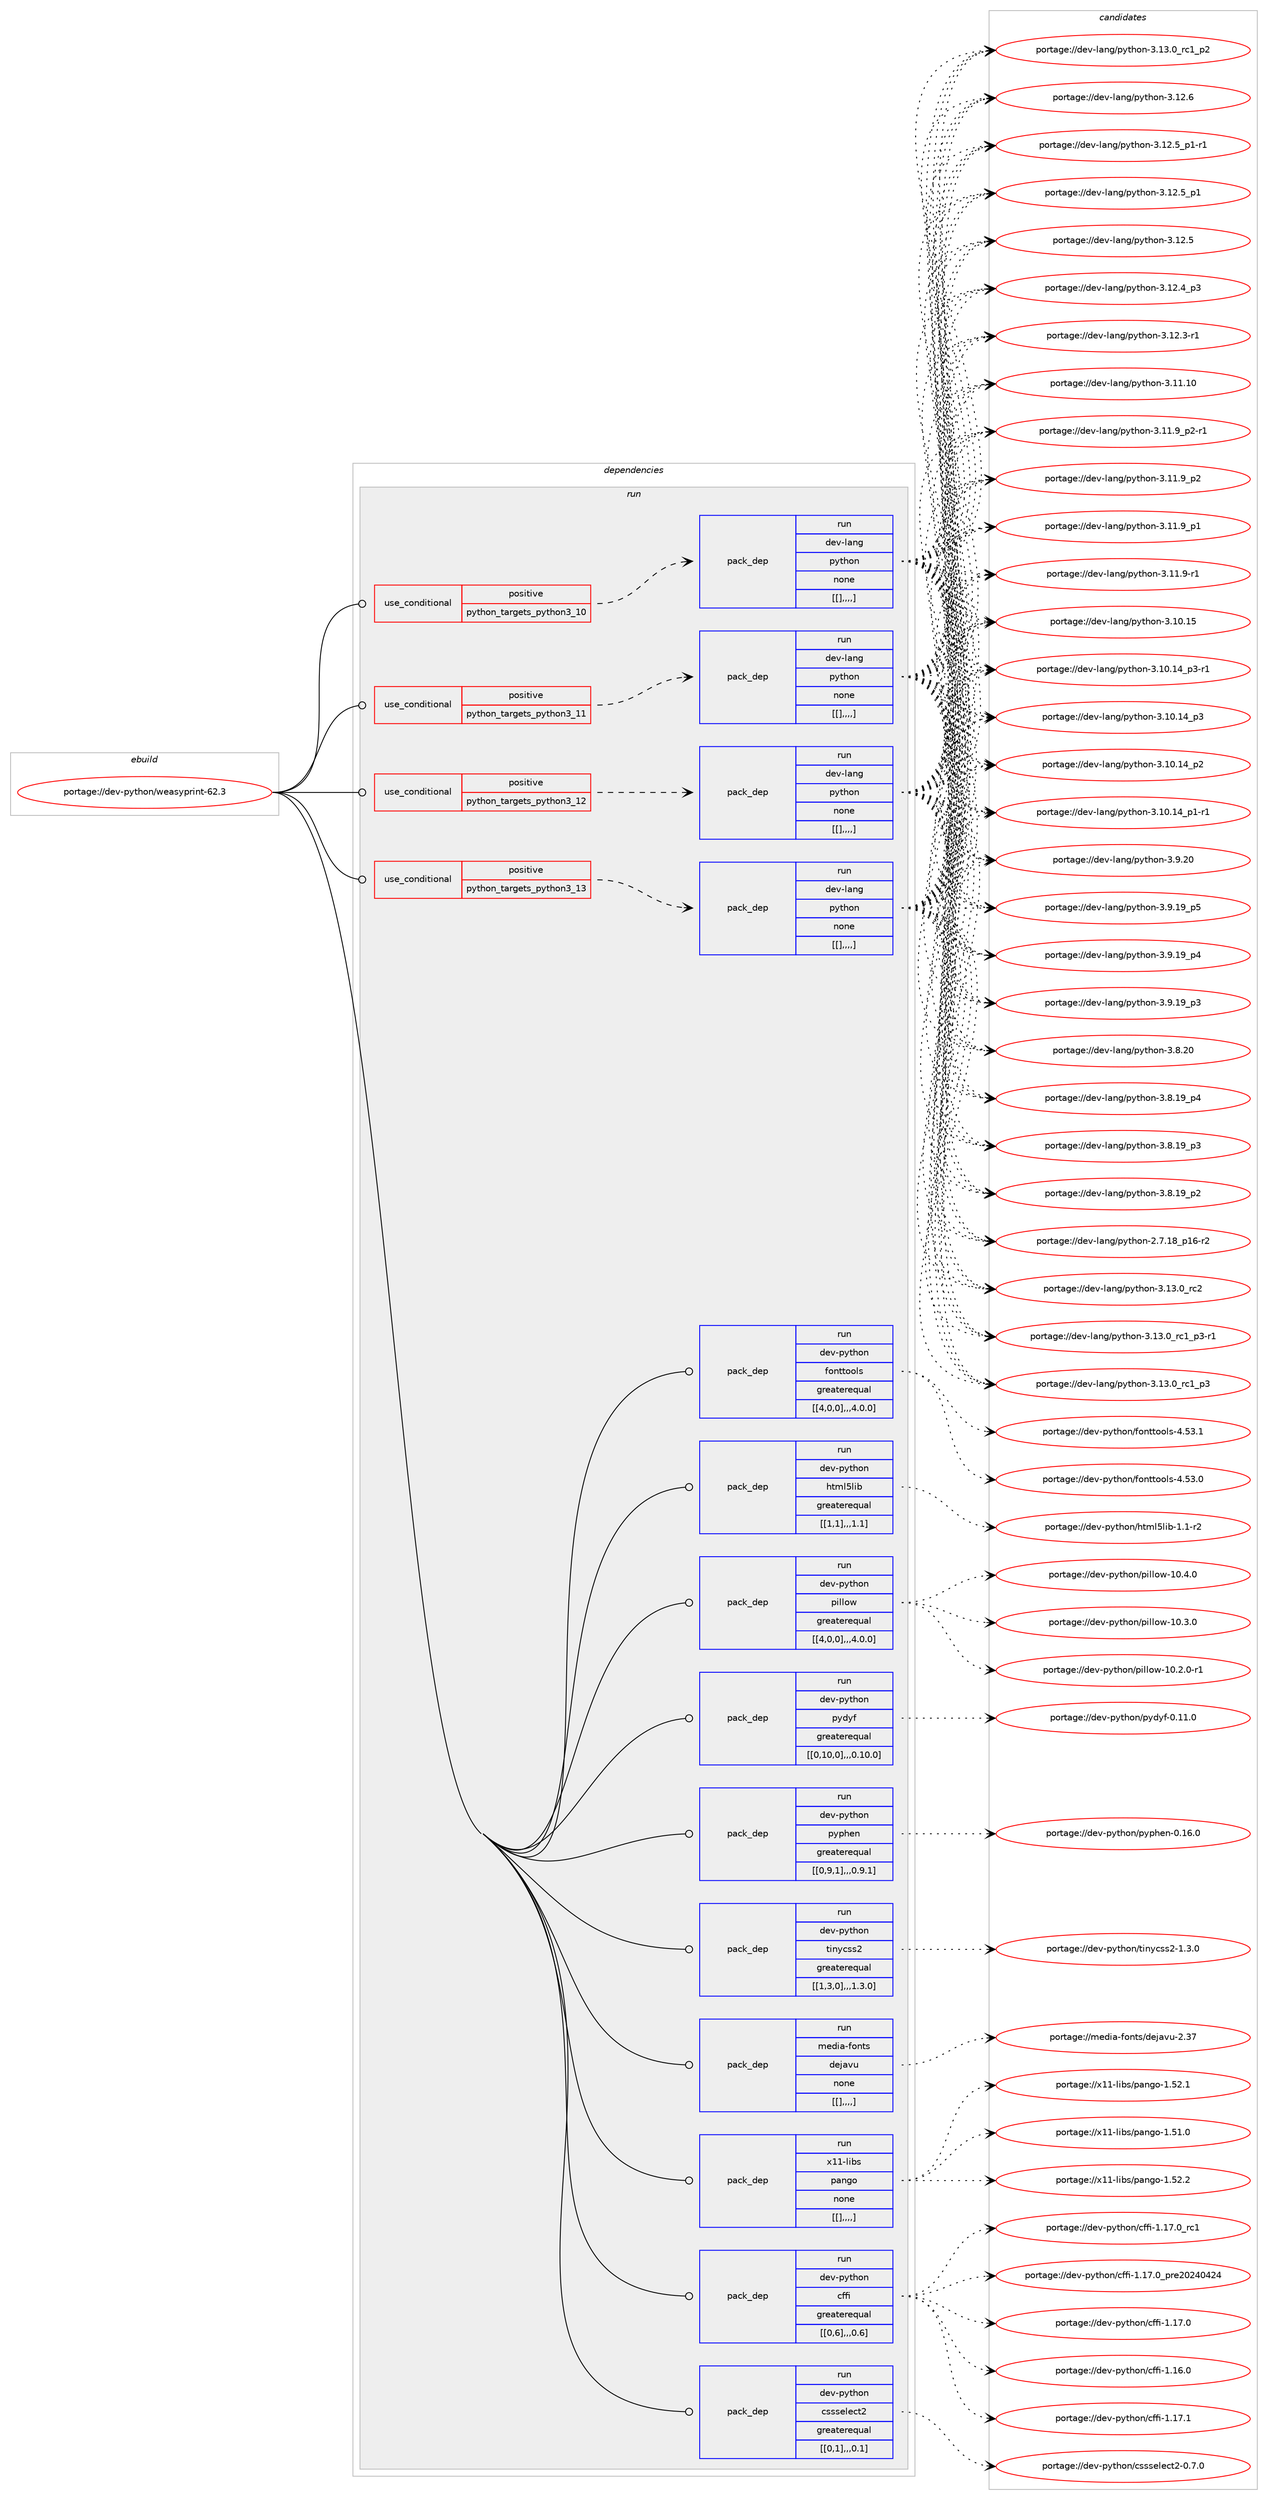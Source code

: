 digraph prolog {

# *************
# Graph options
# *************

newrank=true;
concentrate=true;
compound=true;
graph [rankdir=LR,fontname=Helvetica,fontsize=10,ranksep=1.5];#, ranksep=2.5, nodesep=0.2];
edge  [arrowhead=vee];
node  [fontname=Helvetica,fontsize=10];

# **********
# The ebuild
# **********

subgraph cluster_leftcol {
color=gray;
label=<<i>ebuild</i>>;
id [label="portage://dev-python/weasyprint-62.3", color=red, width=4, href="../dev-python/weasyprint-62.3.svg"];
}

# ****************
# The dependencies
# ****************

subgraph cluster_midcol {
color=gray;
label=<<i>dependencies</i>>;
subgraph cluster_compile {
fillcolor="#eeeeee";
style=filled;
label=<<i>compile</i>>;
}
subgraph cluster_compileandrun {
fillcolor="#eeeeee";
style=filled;
label=<<i>compile and run</i>>;
}
subgraph cluster_run {
fillcolor="#eeeeee";
style=filled;
label=<<i>run</i>>;
subgraph cond42210 {
dependency169587 [label=<<TABLE BORDER="0" CELLBORDER="1" CELLSPACING="0" CELLPADDING="4"><TR><TD ROWSPAN="3" CELLPADDING="10">use_conditional</TD></TR><TR><TD>positive</TD></TR><TR><TD>python_targets_python3_10</TD></TR></TABLE>>, shape=none, color=red];
subgraph pack126111 {
dependency169588 [label=<<TABLE BORDER="0" CELLBORDER="1" CELLSPACING="0" CELLPADDING="4" WIDTH="220"><TR><TD ROWSPAN="6" CELLPADDING="30">pack_dep</TD></TR><TR><TD WIDTH="110">run</TD></TR><TR><TD>dev-lang</TD></TR><TR><TD>python</TD></TR><TR><TD>none</TD></TR><TR><TD>[[],,,,]</TD></TR></TABLE>>, shape=none, color=blue];
}
dependency169587:e -> dependency169588:w [weight=20,style="dashed",arrowhead="vee"];
}
id:e -> dependency169587:w [weight=20,style="solid",arrowhead="odot"];
subgraph cond42211 {
dependency169589 [label=<<TABLE BORDER="0" CELLBORDER="1" CELLSPACING="0" CELLPADDING="4"><TR><TD ROWSPAN="3" CELLPADDING="10">use_conditional</TD></TR><TR><TD>positive</TD></TR><TR><TD>python_targets_python3_11</TD></TR></TABLE>>, shape=none, color=red];
subgraph pack126112 {
dependency169590 [label=<<TABLE BORDER="0" CELLBORDER="1" CELLSPACING="0" CELLPADDING="4" WIDTH="220"><TR><TD ROWSPAN="6" CELLPADDING="30">pack_dep</TD></TR><TR><TD WIDTH="110">run</TD></TR><TR><TD>dev-lang</TD></TR><TR><TD>python</TD></TR><TR><TD>none</TD></TR><TR><TD>[[],,,,]</TD></TR></TABLE>>, shape=none, color=blue];
}
dependency169589:e -> dependency169590:w [weight=20,style="dashed",arrowhead="vee"];
}
id:e -> dependency169589:w [weight=20,style="solid",arrowhead="odot"];
subgraph cond42212 {
dependency169591 [label=<<TABLE BORDER="0" CELLBORDER="1" CELLSPACING="0" CELLPADDING="4"><TR><TD ROWSPAN="3" CELLPADDING="10">use_conditional</TD></TR><TR><TD>positive</TD></TR><TR><TD>python_targets_python3_12</TD></TR></TABLE>>, shape=none, color=red];
subgraph pack126113 {
dependency169592 [label=<<TABLE BORDER="0" CELLBORDER="1" CELLSPACING="0" CELLPADDING="4" WIDTH="220"><TR><TD ROWSPAN="6" CELLPADDING="30">pack_dep</TD></TR><TR><TD WIDTH="110">run</TD></TR><TR><TD>dev-lang</TD></TR><TR><TD>python</TD></TR><TR><TD>none</TD></TR><TR><TD>[[],,,,]</TD></TR></TABLE>>, shape=none, color=blue];
}
dependency169591:e -> dependency169592:w [weight=20,style="dashed",arrowhead="vee"];
}
id:e -> dependency169591:w [weight=20,style="solid",arrowhead="odot"];
subgraph cond42213 {
dependency169593 [label=<<TABLE BORDER="0" CELLBORDER="1" CELLSPACING="0" CELLPADDING="4"><TR><TD ROWSPAN="3" CELLPADDING="10">use_conditional</TD></TR><TR><TD>positive</TD></TR><TR><TD>python_targets_python3_13</TD></TR></TABLE>>, shape=none, color=red];
subgraph pack126114 {
dependency169594 [label=<<TABLE BORDER="0" CELLBORDER="1" CELLSPACING="0" CELLPADDING="4" WIDTH="220"><TR><TD ROWSPAN="6" CELLPADDING="30">pack_dep</TD></TR><TR><TD WIDTH="110">run</TD></TR><TR><TD>dev-lang</TD></TR><TR><TD>python</TD></TR><TR><TD>none</TD></TR><TR><TD>[[],,,,]</TD></TR></TABLE>>, shape=none, color=blue];
}
dependency169593:e -> dependency169594:w [weight=20,style="dashed",arrowhead="vee"];
}
id:e -> dependency169593:w [weight=20,style="solid",arrowhead="odot"];
subgraph pack126115 {
dependency169595 [label=<<TABLE BORDER="0" CELLBORDER="1" CELLSPACING="0" CELLPADDING="4" WIDTH="220"><TR><TD ROWSPAN="6" CELLPADDING="30">pack_dep</TD></TR><TR><TD WIDTH="110">run</TD></TR><TR><TD>dev-python</TD></TR><TR><TD>cffi</TD></TR><TR><TD>greaterequal</TD></TR><TR><TD>[[0,6],,,0.6]</TD></TR></TABLE>>, shape=none, color=blue];
}
id:e -> dependency169595:w [weight=20,style="solid",arrowhead="odot"];
subgraph pack126116 {
dependency169596 [label=<<TABLE BORDER="0" CELLBORDER="1" CELLSPACING="0" CELLPADDING="4" WIDTH="220"><TR><TD ROWSPAN="6" CELLPADDING="30">pack_dep</TD></TR><TR><TD WIDTH="110">run</TD></TR><TR><TD>dev-python</TD></TR><TR><TD>cssselect2</TD></TR><TR><TD>greaterequal</TD></TR><TR><TD>[[0,1],,,0.1]</TD></TR></TABLE>>, shape=none, color=blue];
}
id:e -> dependency169596:w [weight=20,style="solid",arrowhead="odot"];
subgraph pack126117 {
dependency169597 [label=<<TABLE BORDER="0" CELLBORDER="1" CELLSPACING="0" CELLPADDING="4" WIDTH="220"><TR><TD ROWSPAN="6" CELLPADDING="30">pack_dep</TD></TR><TR><TD WIDTH="110">run</TD></TR><TR><TD>dev-python</TD></TR><TR><TD>fonttools</TD></TR><TR><TD>greaterequal</TD></TR><TR><TD>[[4,0,0],,,4.0.0]</TD></TR></TABLE>>, shape=none, color=blue];
}
id:e -> dependency169597:w [weight=20,style="solid",arrowhead="odot"];
subgraph pack126118 {
dependency169598 [label=<<TABLE BORDER="0" CELLBORDER="1" CELLSPACING="0" CELLPADDING="4" WIDTH="220"><TR><TD ROWSPAN="6" CELLPADDING="30">pack_dep</TD></TR><TR><TD WIDTH="110">run</TD></TR><TR><TD>dev-python</TD></TR><TR><TD>html5lib</TD></TR><TR><TD>greaterequal</TD></TR><TR><TD>[[1,1],,,1.1]</TD></TR></TABLE>>, shape=none, color=blue];
}
id:e -> dependency169598:w [weight=20,style="solid",arrowhead="odot"];
subgraph pack126119 {
dependency169599 [label=<<TABLE BORDER="0" CELLBORDER="1" CELLSPACING="0" CELLPADDING="4" WIDTH="220"><TR><TD ROWSPAN="6" CELLPADDING="30">pack_dep</TD></TR><TR><TD WIDTH="110">run</TD></TR><TR><TD>dev-python</TD></TR><TR><TD>pillow</TD></TR><TR><TD>greaterequal</TD></TR><TR><TD>[[4,0,0],,,4.0.0]</TD></TR></TABLE>>, shape=none, color=blue];
}
id:e -> dependency169599:w [weight=20,style="solid",arrowhead="odot"];
subgraph pack126120 {
dependency169600 [label=<<TABLE BORDER="0" CELLBORDER="1" CELLSPACING="0" CELLPADDING="4" WIDTH="220"><TR><TD ROWSPAN="6" CELLPADDING="30">pack_dep</TD></TR><TR><TD WIDTH="110">run</TD></TR><TR><TD>dev-python</TD></TR><TR><TD>pydyf</TD></TR><TR><TD>greaterequal</TD></TR><TR><TD>[[0,10,0],,,0.10.0]</TD></TR></TABLE>>, shape=none, color=blue];
}
id:e -> dependency169600:w [weight=20,style="solid",arrowhead="odot"];
subgraph pack126121 {
dependency169601 [label=<<TABLE BORDER="0" CELLBORDER="1" CELLSPACING="0" CELLPADDING="4" WIDTH="220"><TR><TD ROWSPAN="6" CELLPADDING="30">pack_dep</TD></TR><TR><TD WIDTH="110">run</TD></TR><TR><TD>dev-python</TD></TR><TR><TD>pyphen</TD></TR><TR><TD>greaterequal</TD></TR><TR><TD>[[0,9,1],,,0.9.1]</TD></TR></TABLE>>, shape=none, color=blue];
}
id:e -> dependency169601:w [weight=20,style="solid",arrowhead="odot"];
subgraph pack126122 {
dependency169602 [label=<<TABLE BORDER="0" CELLBORDER="1" CELLSPACING="0" CELLPADDING="4" WIDTH="220"><TR><TD ROWSPAN="6" CELLPADDING="30">pack_dep</TD></TR><TR><TD WIDTH="110">run</TD></TR><TR><TD>dev-python</TD></TR><TR><TD>tinycss2</TD></TR><TR><TD>greaterequal</TD></TR><TR><TD>[[1,3,0],,,1.3.0]</TD></TR></TABLE>>, shape=none, color=blue];
}
id:e -> dependency169602:w [weight=20,style="solid",arrowhead="odot"];
subgraph pack126123 {
dependency169603 [label=<<TABLE BORDER="0" CELLBORDER="1" CELLSPACING="0" CELLPADDING="4" WIDTH="220"><TR><TD ROWSPAN="6" CELLPADDING="30">pack_dep</TD></TR><TR><TD WIDTH="110">run</TD></TR><TR><TD>media-fonts</TD></TR><TR><TD>dejavu</TD></TR><TR><TD>none</TD></TR><TR><TD>[[],,,,]</TD></TR></TABLE>>, shape=none, color=blue];
}
id:e -> dependency169603:w [weight=20,style="solid",arrowhead="odot"];
subgraph pack126124 {
dependency169604 [label=<<TABLE BORDER="0" CELLBORDER="1" CELLSPACING="0" CELLPADDING="4" WIDTH="220"><TR><TD ROWSPAN="6" CELLPADDING="30">pack_dep</TD></TR><TR><TD WIDTH="110">run</TD></TR><TR><TD>x11-libs</TD></TR><TR><TD>pango</TD></TR><TR><TD>none</TD></TR><TR><TD>[[],,,,]</TD></TR></TABLE>>, shape=none, color=blue];
}
id:e -> dependency169604:w [weight=20,style="solid",arrowhead="odot"];
}
}

# **************
# The candidates
# **************

subgraph cluster_choices {
rank=same;
color=gray;
label=<<i>candidates</i>>;

subgraph choice126111 {
color=black;
nodesep=1;
choice10010111845108971101034711212111610411111045514649514648951149950 [label="portage://dev-lang/python-3.13.0_rc2", color=red, width=4,href="../dev-lang/python-3.13.0_rc2.svg"];
choice1001011184510897110103471121211161041111104551464951464895114994995112514511449 [label="portage://dev-lang/python-3.13.0_rc1_p3-r1", color=red, width=4,href="../dev-lang/python-3.13.0_rc1_p3-r1.svg"];
choice100101118451089711010347112121116104111110455146495146489511499499511251 [label="portage://dev-lang/python-3.13.0_rc1_p3", color=red, width=4,href="../dev-lang/python-3.13.0_rc1_p3.svg"];
choice100101118451089711010347112121116104111110455146495146489511499499511250 [label="portage://dev-lang/python-3.13.0_rc1_p2", color=red, width=4,href="../dev-lang/python-3.13.0_rc1_p2.svg"];
choice10010111845108971101034711212111610411111045514649504654 [label="portage://dev-lang/python-3.12.6", color=red, width=4,href="../dev-lang/python-3.12.6.svg"];
choice1001011184510897110103471121211161041111104551464950465395112494511449 [label="portage://dev-lang/python-3.12.5_p1-r1", color=red, width=4,href="../dev-lang/python-3.12.5_p1-r1.svg"];
choice100101118451089711010347112121116104111110455146495046539511249 [label="portage://dev-lang/python-3.12.5_p1", color=red, width=4,href="../dev-lang/python-3.12.5_p1.svg"];
choice10010111845108971101034711212111610411111045514649504653 [label="portage://dev-lang/python-3.12.5", color=red, width=4,href="../dev-lang/python-3.12.5.svg"];
choice100101118451089711010347112121116104111110455146495046529511251 [label="portage://dev-lang/python-3.12.4_p3", color=red, width=4,href="../dev-lang/python-3.12.4_p3.svg"];
choice100101118451089711010347112121116104111110455146495046514511449 [label="portage://dev-lang/python-3.12.3-r1", color=red, width=4,href="../dev-lang/python-3.12.3-r1.svg"];
choice1001011184510897110103471121211161041111104551464949464948 [label="portage://dev-lang/python-3.11.10", color=red, width=4,href="../dev-lang/python-3.11.10.svg"];
choice1001011184510897110103471121211161041111104551464949465795112504511449 [label="portage://dev-lang/python-3.11.9_p2-r1", color=red, width=4,href="../dev-lang/python-3.11.9_p2-r1.svg"];
choice100101118451089711010347112121116104111110455146494946579511250 [label="portage://dev-lang/python-3.11.9_p2", color=red, width=4,href="../dev-lang/python-3.11.9_p2.svg"];
choice100101118451089711010347112121116104111110455146494946579511249 [label="portage://dev-lang/python-3.11.9_p1", color=red, width=4,href="../dev-lang/python-3.11.9_p1.svg"];
choice100101118451089711010347112121116104111110455146494946574511449 [label="portage://dev-lang/python-3.11.9-r1", color=red, width=4,href="../dev-lang/python-3.11.9-r1.svg"];
choice1001011184510897110103471121211161041111104551464948464953 [label="portage://dev-lang/python-3.10.15", color=red, width=4,href="../dev-lang/python-3.10.15.svg"];
choice100101118451089711010347112121116104111110455146494846495295112514511449 [label="portage://dev-lang/python-3.10.14_p3-r1", color=red, width=4,href="../dev-lang/python-3.10.14_p3-r1.svg"];
choice10010111845108971101034711212111610411111045514649484649529511251 [label="portage://dev-lang/python-3.10.14_p3", color=red, width=4,href="../dev-lang/python-3.10.14_p3.svg"];
choice10010111845108971101034711212111610411111045514649484649529511250 [label="portage://dev-lang/python-3.10.14_p2", color=red, width=4,href="../dev-lang/python-3.10.14_p2.svg"];
choice100101118451089711010347112121116104111110455146494846495295112494511449 [label="portage://dev-lang/python-3.10.14_p1-r1", color=red, width=4,href="../dev-lang/python-3.10.14_p1-r1.svg"];
choice10010111845108971101034711212111610411111045514657465048 [label="portage://dev-lang/python-3.9.20", color=red, width=4,href="../dev-lang/python-3.9.20.svg"];
choice100101118451089711010347112121116104111110455146574649579511253 [label="portage://dev-lang/python-3.9.19_p5", color=red, width=4,href="../dev-lang/python-3.9.19_p5.svg"];
choice100101118451089711010347112121116104111110455146574649579511252 [label="portage://dev-lang/python-3.9.19_p4", color=red, width=4,href="../dev-lang/python-3.9.19_p4.svg"];
choice100101118451089711010347112121116104111110455146574649579511251 [label="portage://dev-lang/python-3.9.19_p3", color=red, width=4,href="../dev-lang/python-3.9.19_p3.svg"];
choice10010111845108971101034711212111610411111045514656465048 [label="portage://dev-lang/python-3.8.20", color=red, width=4,href="../dev-lang/python-3.8.20.svg"];
choice100101118451089711010347112121116104111110455146564649579511252 [label="portage://dev-lang/python-3.8.19_p4", color=red, width=4,href="../dev-lang/python-3.8.19_p4.svg"];
choice100101118451089711010347112121116104111110455146564649579511251 [label="portage://dev-lang/python-3.8.19_p3", color=red, width=4,href="../dev-lang/python-3.8.19_p3.svg"];
choice100101118451089711010347112121116104111110455146564649579511250 [label="portage://dev-lang/python-3.8.19_p2", color=red, width=4,href="../dev-lang/python-3.8.19_p2.svg"];
choice100101118451089711010347112121116104111110455046554649569511249544511450 [label="portage://dev-lang/python-2.7.18_p16-r2", color=red, width=4,href="../dev-lang/python-2.7.18_p16-r2.svg"];
dependency169588:e -> choice10010111845108971101034711212111610411111045514649514648951149950:w [style=dotted,weight="100"];
dependency169588:e -> choice1001011184510897110103471121211161041111104551464951464895114994995112514511449:w [style=dotted,weight="100"];
dependency169588:e -> choice100101118451089711010347112121116104111110455146495146489511499499511251:w [style=dotted,weight="100"];
dependency169588:e -> choice100101118451089711010347112121116104111110455146495146489511499499511250:w [style=dotted,weight="100"];
dependency169588:e -> choice10010111845108971101034711212111610411111045514649504654:w [style=dotted,weight="100"];
dependency169588:e -> choice1001011184510897110103471121211161041111104551464950465395112494511449:w [style=dotted,weight="100"];
dependency169588:e -> choice100101118451089711010347112121116104111110455146495046539511249:w [style=dotted,weight="100"];
dependency169588:e -> choice10010111845108971101034711212111610411111045514649504653:w [style=dotted,weight="100"];
dependency169588:e -> choice100101118451089711010347112121116104111110455146495046529511251:w [style=dotted,weight="100"];
dependency169588:e -> choice100101118451089711010347112121116104111110455146495046514511449:w [style=dotted,weight="100"];
dependency169588:e -> choice1001011184510897110103471121211161041111104551464949464948:w [style=dotted,weight="100"];
dependency169588:e -> choice1001011184510897110103471121211161041111104551464949465795112504511449:w [style=dotted,weight="100"];
dependency169588:e -> choice100101118451089711010347112121116104111110455146494946579511250:w [style=dotted,weight="100"];
dependency169588:e -> choice100101118451089711010347112121116104111110455146494946579511249:w [style=dotted,weight="100"];
dependency169588:e -> choice100101118451089711010347112121116104111110455146494946574511449:w [style=dotted,weight="100"];
dependency169588:e -> choice1001011184510897110103471121211161041111104551464948464953:w [style=dotted,weight="100"];
dependency169588:e -> choice100101118451089711010347112121116104111110455146494846495295112514511449:w [style=dotted,weight="100"];
dependency169588:e -> choice10010111845108971101034711212111610411111045514649484649529511251:w [style=dotted,weight="100"];
dependency169588:e -> choice10010111845108971101034711212111610411111045514649484649529511250:w [style=dotted,weight="100"];
dependency169588:e -> choice100101118451089711010347112121116104111110455146494846495295112494511449:w [style=dotted,weight="100"];
dependency169588:e -> choice10010111845108971101034711212111610411111045514657465048:w [style=dotted,weight="100"];
dependency169588:e -> choice100101118451089711010347112121116104111110455146574649579511253:w [style=dotted,weight="100"];
dependency169588:e -> choice100101118451089711010347112121116104111110455146574649579511252:w [style=dotted,weight="100"];
dependency169588:e -> choice100101118451089711010347112121116104111110455146574649579511251:w [style=dotted,weight="100"];
dependency169588:e -> choice10010111845108971101034711212111610411111045514656465048:w [style=dotted,weight="100"];
dependency169588:e -> choice100101118451089711010347112121116104111110455146564649579511252:w [style=dotted,weight="100"];
dependency169588:e -> choice100101118451089711010347112121116104111110455146564649579511251:w [style=dotted,weight="100"];
dependency169588:e -> choice100101118451089711010347112121116104111110455146564649579511250:w [style=dotted,weight="100"];
dependency169588:e -> choice100101118451089711010347112121116104111110455046554649569511249544511450:w [style=dotted,weight="100"];
}
subgraph choice126112 {
color=black;
nodesep=1;
choice10010111845108971101034711212111610411111045514649514648951149950 [label="portage://dev-lang/python-3.13.0_rc2", color=red, width=4,href="../dev-lang/python-3.13.0_rc2.svg"];
choice1001011184510897110103471121211161041111104551464951464895114994995112514511449 [label="portage://dev-lang/python-3.13.0_rc1_p3-r1", color=red, width=4,href="../dev-lang/python-3.13.0_rc1_p3-r1.svg"];
choice100101118451089711010347112121116104111110455146495146489511499499511251 [label="portage://dev-lang/python-3.13.0_rc1_p3", color=red, width=4,href="../dev-lang/python-3.13.0_rc1_p3.svg"];
choice100101118451089711010347112121116104111110455146495146489511499499511250 [label="portage://dev-lang/python-3.13.0_rc1_p2", color=red, width=4,href="../dev-lang/python-3.13.0_rc1_p2.svg"];
choice10010111845108971101034711212111610411111045514649504654 [label="portage://dev-lang/python-3.12.6", color=red, width=4,href="../dev-lang/python-3.12.6.svg"];
choice1001011184510897110103471121211161041111104551464950465395112494511449 [label="portage://dev-lang/python-3.12.5_p1-r1", color=red, width=4,href="../dev-lang/python-3.12.5_p1-r1.svg"];
choice100101118451089711010347112121116104111110455146495046539511249 [label="portage://dev-lang/python-3.12.5_p1", color=red, width=4,href="../dev-lang/python-3.12.5_p1.svg"];
choice10010111845108971101034711212111610411111045514649504653 [label="portage://dev-lang/python-3.12.5", color=red, width=4,href="../dev-lang/python-3.12.5.svg"];
choice100101118451089711010347112121116104111110455146495046529511251 [label="portage://dev-lang/python-3.12.4_p3", color=red, width=4,href="../dev-lang/python-3.12.4_p3.svg"];
choice100101118451089711010347112121116104111110455146495046514511449 [label="portage://dev-lang/python-3.12.3-r1", color=red, width=4,href="../dev-lang/python-3.12.3-r1.svg"];
choice1001011184510897110103471121211161041111104551464949464948 [label="portage://dev-lang/python-3.11.10", color=red, width=4,href="../dev-lang/python-3.11.10.svg"];
choice1001011184510897110103471121211161041111104551464949465795112504511449 [label="portage://dev-lang/python-3.11.9_p2-r1", color=red, width=4,href="../dev-lang/python-3.11.9_p2-r1.svg"];
choice100101118451089711010347112121116104111110455146494946579511250 [label="portage://dev-lang/python-3.11.9_p2", color=red, width=4,href="../dev-lang/python-3.11.9_p2.svg"];
choice100101118451089711010347112121116104111110455146494946579511249 [label="portage://dev-lang/python-3.11.9_p1", color=red, width=4,href="../dev-lang/python-3.11.9_p1.svg"];
choice100101118451089711010347112121116104111110455146494946574511449 [label="portage://dev-lang/python-3.11.9-r1", color=red, width=4,href="../dev-lang/python-3.11.9-r1.svg"];
choice1001011184510897110103471121211161041111104551464948464953 [label="portage://dev-lang/python-3.10.15", color=red, width=4,href="../dev-lang/python-3.10.15.svg"];
choice100101118451089711010347112121116104111110455146494846495295112514511449 [label="portage://dev-lang/python-3.10.14_p3-r1", color=red, width=4,href="../dev-lang/python-3.10.14_p3-r1.svg"];
choice10010111845108971101034711212111610411111045514649484649529511251 [label="portage://dev-lang/python-3.10.14_p3", color=red, width=4,href="../dev-lang/python-3.10.14_p3.svg"];
choice10010111845108971101034711212111610411111045514649484649529511250 [label="portage://dev-lang/python-3.10.14_p2", color=red, width=4,href="../dev-lang/python-3.10.14_p2.svg"];
choice100101118451089711010347112121116104111110455146494846495295112494511449 [label="portage://dev-lang/python-3.10.14_p1-r1", color=red, width=4,href="../dev-lang/python-3.10.14_p1-r1.svg"];
choice10010111845108971101034711212111610411111045514657465048 [label="portage://dev-lang/python-3.9.20", color=red, width=4,href="../dev-lang/python-3.9.20.svg"];
choice100101118451089711010347112121116104111110455146574649579511253 [label="portage://dev-lang/python-3.9.19_p5", color=red, width=4,href="../dev-lang/python-3.9.19_p5.svg"];
choice100101118451089711010347112121116104111110455146574649579511252 [label="portage://dev-lang/python-3.9.19_p4", color=red, width=4,href="../dev-lang/python-3.9.19_p4.svg"];
choice100101118451089711010347112121116104111110455146574649579511251 [label="portage://dev-lang/python-3.9.19_p3", color=red, width=4,href="../dev-lang/python-3.9.19_p3.svg"];
choice10010111845108971101034711212111610411111045514656465048 [label="portage://dev-lang/python-3.8.20", color=red, width=4,href="../dev-lang/python-3.8.20.svg"];
choice100101118451089711010347112121116104111110455146564649579511252 [label="portage://dev-lang/python-3.8.19_p4", color=red, width=4,href="../dev-lang/python-3.8.19_p4.svg"];
choice100101118451089711010347112121116104111110455146564649579511251 [label="portage://dev-lang/python-3.8.19_p3", color=red, width=4,href="../dev-lang/python-3.8.19_p3.svg"];
choice100101118451089711010347112121116104111110455146564649579511250 [label="portage://dev-lang/python-3.8.19_p2", color=red, width=4,href="../dev-lang/python-3.8.19_p2.svg"];
choice100101118451089711010347112121116104111110455046554649569511249544511450 [label="portage://dev-lang/python-2.7.18_p16-r2", color=red, width=4,href="../dev-lang/python-2.7.18_p16-r2.svg"];
dependency169590:e -> choice10010111845108971101034711212111610411111045514649514648951149950:w [style=dotted,weight="100"];
dependency169590:e -> choice1001011184510897110103471121211161041111104551464951464895114994995112514511449:w [style=dotted,weight="100"];
dependency169590:e -> choice100101118451089711010347112121116104111110455146495146489511499499511251:w [style=dotted,weight="100"];
dependency169590:e -> choice100101118451089711010347112121116104111110455146495146489511499499511250:w [style=dotted,weight="100"];
dependency169590:e -> choice10010111845108971101034711212111610411111045514649504654:w [style=dotted,weight="100"];
dependency169590:e -> choice1001011184510897110103471121211161041111104551464950465395112494511449:w [style=dotted,weight="100"];
dependency169590:e -> choice100101118451089711010347112121116104111110455146495046539511249:w [style=dotted,weight="100"];
dependency169590:e -> choice10010111845108971101034711212111610411111045514649504653:w [style=dotted,weight="100"];
dependency169590:e -> choice100101118451089711010347112121116104111110455146495046529511251:w [style=dotted,weight="100"];
dependency169590:e -> choice100101118451089711010347112121116104111110455146495046514511449:w [style=dotted,weight="100"];
dependency169590:e -> choice1001011184510897110103471121211161041111104551464949464948:w [style=dotted,weight="100"];
dependency169590:e -> choice1001011184510897110103471121211161041111104551464949465795112504511449:w [style=dotted,weight="100"];
dependency169590:e -> choice100101118451089711010347112121116104111110455146494946579511250:w [style=dotted,weight="100"];
dependency169590:e -> choice100101118451089711010347112121116104111110455146494946579511249:w [style=dotted,weight="100"];
dependency169590:e -> choice100101118451089711010347112121116104111110455146494946574511449:w [style=dotted,weight="100"];
dependency169590:e -> choice1001011184510897110103471121211161041111104551464948464953:w [style=dotted,weight="100"];
dependency169590:e -> choice100101118451089711010347112121116104111110455146494846495295112514511449:w [style=dotted,weight="100"];
dependency169590:e -> choice10010111845108971101034711212111610411111045514649484649529511251:w [style=dotted,weight="100"];
dependency169590:e -> choice10010111845108971101034711212111610411111045514649484649529511250:w [style=dotted,weight="100"];
dependency169590:e -> choice100101118451089711010347112121116104111110455146494846495295112494511449:w [style=dotted,weight="100"];
dependency169590:e -> choice10010111845108971101034711212111610411111045514657465048:w [style=dotted,weight="100"];
dependency169590:e -> choice100101118451089711010347112121116104111110455146574649579511253:w [style=dotted,weight="100"];
dependency169590:e -> choice100101118451089711010347112121116104111110455146574649579511252:w [style=dotted,weight="100"];
dependency169590:e -> choice100101118451089711010347112121116104111110455146574649579511251:w [style=dotted,weight="100"];
dependency169590:e -> choice10010111845108971101034711212111610411111045514656465048:w [style=dotted,weight="100"];
dependency169590:e -> choice100101118451089711010347112121116104111110455146564649579511252:w [style=dotted,weight="100"];
dependency169590:e -> choice100101118451089711010347112121116104111110455146564649579511251:w [style=dotted,weight="100"];
dependency169590:e -> choice100101118451089711010347112121116104111110455146564649579511250:w [style=dotted,weight="100"];
dependency169590:e -> choice100101118451089711010347112121116104111110455046554649569511249544511450:w [style=dotted,weight="100"];
}
subgraph choice126113 {
color=black;
nodesep=1;
choice10010111845108971101034711212111610411111045514649514648951149950 [label="portage://dev-lang/python-3.13.0_rc2", color=red, width=4,href="../dev-lang/python-3.13.0_rc2.svg"];
choice1001011184510897110103471121211161041111104551464951464895114994995112514511449 [label="portage://dev-lang/python-3.13.0_rc1_p3-r1", color=red, width=4,href="../dev-lang/python-3.13.0_rc1_p3-r1.svg"];
choice100101118451089711010347112121116104111110455146495146489511499499511251 [label="portage://dev-lang/python-3.13.0_rc1_p3", color=red, width=4,href="../dev-lang/python-3.13.0_rc1_p3.svg"];
choice100101118451089711010347112121116104111110455146495146489511499499511250 [label="portage://dev-lang/python-3.13.0_rc1_p2", color=red, width=4,href="../dev-lang/python-3.13.0_rc1_p2.svg"];
choice10010111845108971101034711212111610411111045514649504654 [label="portage://dev-lang/python-3.12.6", color=red, width=4,href="../dev-lang/python-3.12.6.svg"];
choice1001011184510897110103471121211161041111104551464950465395112494511449 [label="portage://dev-lang/python-3.12.5_p1-r1", color=red, width=4,href="../dev-lang/python-3.12.5_p1-r1.svg"];
choice100101118451089711010347112121116104111110455146495046539511249 [label="portage://dev-lang/python-3.12.5_p1", color=red, width=4,href="../dev-lang/python-3.12.5_p1.svg"];
choice10010111845108971101034711212111610411111045514649504653 [label="portage://dev-lang/python-3.12.5", color=red, width=4,href="../dev-lang/python-3.12.5.svg"];
choice100101118451089711010347112121116104111110455146495046529511251 [label="portage://dev-lang/python-3.12.4_p3", color=red, width=4,href="../dev-lang/python-3.12.4_p3.svg"];
choice100101118451089711010347112121116104111110455146495046514511449 [label="portage://dev-lang/python-3.12.3-r1", color=red, width=4,href="../dev-lang/python-3.12.3-r1.svg"];
choice1001011184510897110103471121211161041111104551464949464948 [label="portage://dev-lang/python-3.11.10", color=red, width=4,href="../dev-lang/python-3.11.10.svg"];
choice1001011184510897110103471121211161041111104551464949465795112504511449 [label="portage://dev-lang/python-3.11.9_p2-r1", color=red, width=4,href="../dev-lang/python-3.11.9_p2-r1.svg"];
choice100101118451089711010347112121116104111110455146494946579511250 [label="portage://dev-lang/python-3.11.9_p2", color=red, width=4,href="../dev-lang/python-3.11.9_p2.svg"];
choice100101118451089711010347112121116104111110455146494946579511249 [label="portage://dev-lang/python-3.11.9_p1", color=red, width=4,href="../dev-lang/python-3.11.9_p1.svg"];
choice100101118451089711010347112121116104111110455146494946574511449 [label="portage://dev-lang/python-3.11.9-r1", color=red, width=4,href="../dev-lang/python-3.11.9-r1.svg"];
choice1001011184510897110103471121211161041111104551464948464953 [label="portage://dev-lang/python-3.10.15", color=red, width=4,href="../dev-lang/python-3.10.15.svg"];
choice100101118451089711010347112121116104111110455146494846495295112514511449 [label="portage://dev-lang/python-3.10.14_p3-r1", color=red, width=4,href="../dev-lang/python-3.10.14_p3-r1.svg"];
choice10010111845108971101034711212111610411111045514649484649529511251 [label="portage://dev-lang/python-3.10.14_p3", color=red, width=4,href="../dev-lang/python-3.10.14_p3.svg"];
choice10010111845108971101034711212111610411111045514649484649529511250 [label="portage://dev-lang/python-3.10.14_p2", color=red, width=4,href="../dev-lang/python-3.10.14_p2.svg"];
choice100101118451089711010347112121116104111110455146494846495295112494511449 [label="portage://dev-lang/python-3.10.14_p1-r1", color=red, width=4,href="../dev-lang/python-3.10.14_p1-r1.svg"];
choice10010111845108971101034711212111610411111045514657465048 [label="portage://dev-lang/python-3.9.20", color=red, width=4,href="../dev-lang/python-3.9.20.svg"];
choice100101118451089711010347112121116104111110455146574649579511253 [label="portage://dev-lang/python-3.9.19_p5", color=red, width=4,href="../dev-lang/python-3.9.19_p5.svg"];
choice100101118451089711010347112121116104111110455146574649579511252 [label="portage://dev-lang/python-3.9.19_p4", color=red, width=4,href="../dev-lang/python-3.9.19_p4.svg"];
choice100101118451089711010347112121116104111110455146574649579511251 [label="portage://dev-lang/python-3.9.19_p3", color=red, width=4,href="../dev-lang/python-3.9.19_p3.svg"];
choice10010111845108971101034711212111610411111045514656465048 [label="portage://dev-lang/python-3.8.20", color=red, width=4,href="../dev-lang/python-3.8.20.svg"];
choice100101118451089711010347112121116104111110455146564649579511252 [label="portage://dev-lang/python-3.8.19_p4", color=red, width=4,href="../dev-lang/python-3.8.19_p4.svg"];
choice100101118451089711010347112121116104111110455146564649579511251 [label="portage://dev-lang/python-3.8.19_p3", color=red, width=4,href="../dev-lang/python-3.8.19_p3.svg"];
choice100101118451089711010347112121116104111110455146564649579511250 [label="portage://dev-lang/python-3.8.19_p2", color=red, width=4,href="../dev-lang/python-3.8.19_p2.svg"];
choice100101118451089711010347112121116104111110455046554649569511249544511450 [label="portage://dev-lang/python-2.7.18_p16-r2", color=red, width=4,href="../dev-lang/python-2.7.18_p16-r2.svg"];
dependency169592:e -> choice10010111845108971101034711212111610411111045514649514648951149950:w [style=dotted,weight="100"];
dependency169592:e -> choice1001011184510897110103471121211161041111104551464951464895114994995112514511449:w [style=dotted,weight="100"];
dependency169592:e -> choice100101118451089711010347112121116104111110455146495146489511499499511251:w [style=dotted,weight="100"];
dependency169592:e -> choice100101118451089711010347112121116104111110455146495146489511499499511250:w [style=dotted,weight="100"];
dependency169592:e -> choice10010111845108971101034711212111610411111045514649504654:w [style=dotted,weight="100"];
dependency169592:e -> choice1001011184510897110103471121211161041111104551464950465395112494511449:w [style=dotted,weight="100"];
dependency169592:e -> choice100101118451089711010347112121116104111110455146495046539511249:w [style=dotted,weight="100"];
dependency169592:e -> choice10010111845108971101034711212111610411111045514649504653:w [style=dotted,weight="100"];
dependency169592:e -> choice100101118451089711010347112121116104111110455146495046529511251:w [style=dotted,weight="100"];
dependency169592:e -> choice100101118451089711010347112121116104111110455146495046514511449:w [style=dotted,weight="100"];
dependency169592:e -> choice1001011184510897110103471121211161041111104551464949464948:w [style=dotted,weight="100"];
dependency169592:e -> choice1001011184510897110103471121211161041111104551464949465795112504511449:w [style=dotted,weight="100"];
dependency169592:e -> choice100101118451089711010347112121116104111110455146494946579511250:w [style=dotted,weight="100"];
dependency169592:e -> choice100101118451089711010347112121116104111110455146494946579511249:w [style=dotted,weight="100"];
dependency169592:e -> choice100101118451089711010347112121116104111110455146494946574511449:w [style=dotted,weight="100"];
dependency169592:e -> choice1001011184510897110103471121211161041111104551464948464953:w [style=dotted,weight="100"];
dependency169592:e -> choice100101118451089711010347112121116104111110455146494846495295112514511449:w [style=dotted,weight="100"];
dependency169592:e -> choice10010111845108971101034711212111610411111045514649484649529511251:w [style=dotted,weight="100"];
dependency169592:e -> choice10010111845108971101034711212111610411111045514649484649529511250:w [style=dotted,weight="100"];
dependency169592:e -> choice100101118451089711010347112121116104111110455146494846495295112494511449:w [style=dotted,weight="100"];
dependency169592:e -> choice10010111845108971101034711212111610411111045514657465048:w [style=dotted,weight="100"];
dependency169592:e -> choice100101118451089711010347112121116104111110455146574649579511253:w [style=dotted,weight="100"];
dependency169592:e -> choice100101118451089711010347112121116104111110455146574649579511252:w [style=dotted,weight="100"];
dependency169592:e -> choice100101118451089711010347112121116104111110455146574649579511251:w [style=dotted,weight="100"];
dependency169592:e -> choice10010111845108971101034711212111610411111045514656465048:w [style=dotted,weight="100"];
dependency169592:e -> choice100101118451089711010347112121116104111110455146564649579511252:w [style=dotted,weight="100"];
dependency169592:e -> choice100101118451089711010347112121116104111110455146564649579511251:w [style=dotted,weight="100"];
dependency169592:e -> choice100101118451089711010347112121116104111110455146564649579511250:w [style=dotted,weight="100"];
dependency169592:e -> choice100101118451089711010347112121116104111110455046554649569511249544511450:w [style=dotted,weight="100"];
}
subgraph choice126114 {
color=black;
nodesep=1;
choice10010111845108971101034711212111610411111045514649514648951149950 [label="portage://dev-lang/python-3.13.0_rc2", color=red, width=4,href="../dev-lang/python-3.13.0_rc2.svg"];
choice1001011184510897110103471121211161041111104551464951464895114994995112514511449 [label="portage://dev-lang/python-3.13.0_rc1_p3-r1", color=red, width=4,href="../dev-lang/python-3.13.0_rc1_p3-r1.svg"];
choice100101118451089711010347112121116104111110455146495146489511499499511251 [label="portage://dev-lang/python-3.13.0_rc1_p3", color=red, width=4,href="../dev-lang/python-3.13.0_rc1_p3.svg"];
choice100101118451089711010347112121116104111110455146495146489511499499511250 [label="portage://dev-lang/python-3.13.0_rc1_p2", color=red, width=4,href="../dev-lang/python-3.13.0_rc1_p2.svg"];
choice10010111845108971101034711212111610411111045514649504654 [label="portage://dev-lang/python-3.12.6", color=red, width=4,href="../dev-lang/python-3.12.6.svg"];
choice1001011184510897110103471121211161041111104551464950465395112494511449 [label="portage://dev-lang/python-3.12.5_p1-r1", color=red, width=4,href="../dev-lang/python-3.12.5_p1-r1.svg"];
choice100101118451089711010347112121116104111110455146495046539511249 [label="portage://dev-lang/python-3.12.5_p1", color=red, width=4,href="../dev-lang/python-3.12.5_p1.svg"];
choice10010111845108971101034711212111610411111045514649504653 [label="portage://dev-lang/python-3.12.5", color=red, width=4,href="../dev-lang/python-3.12.5.svg"];
choice100101118451089711010347112121116104111110455146495046529511251 [label="portage://dev-lang/python-3.12.4_p3", color=red, width=4,href="../dev-lang/python-3.12.4_p3.svg"];
choice100101118451089711010347112121116104111110455146495046514511449 [label="portage://dev-lang/python-3.12.3-r1", color=red, width=4,href="../dev-lang/python-3.12.3-r1.svg"];
choice1001011184510897110103471121211161041111104551464949464948 [label="portage://dev-lang/python-3.11.10", color=red, width=4,href="../dev-lang/python-3.11.10.svg"];
choice1001011184510897110103471121211161041111104551464949465795112504511449 [label="portage://dev-lang/python-3.11.9_p2-r1", color=red, width=4,href="../dev-lang/python-3.11.9_p2-r1.svg"];
choice100101118451089711010347112121116104111110455146494946579511250 [label="portage://dev-lang/python-3.11.9_p2", color=red, width=4,href="../dev-lang/python-3.11.9_p2.svg"];
choice100101118451089711010347112121116104111110455146494946579511249 [label="portage://dev-lang/python-3.11.9_p1", color=red, width=4,href="../dev-lang/python-3.11.9_p1.svg"];
choice100101118451089711010347112121116104111110455146494946574511449 [label="portage://dev-lang/python-3.11.9-r1", color=red, width=4,href="../dev-lang/python-3.11.9-r1.svg"];
choice1001011184510897110103471121211161041111104551464948464953 [label="portage://dev-lang/python-3.10.15", color=red, width=4,href="../dev-lang/python-3.10.15.svg"];
choice100101118451089711010347112121116104111110455146494846495295112514511449 [label="portage://dev-lang/python-3.10.14_p3-r1", color=red, width=4,href="../dev-lang/python-3.10.14_p3-r1.svg"];
choice10010111845108971101034711212111610411111045514649484649529511251 [label="portage://dev-lang/python-3.10.14_p3", color=red, width=4,href="../dev-lang/python-3.10.14_p3.svg"];
choice10010111845108971101034711212111610411111045514649484649529511250 [label="portage://dev-lang/python-3.10.14_p2", color=red, width=4,href="../dev-lang/python-3.10.14_p2.svg"];
choice100101118451089711010347112121116104111110455146494846495295112494511449 [label="portage://dev-lang/python-3.10.14_p1-r1", color=red, width=4,href="../dev-lang/python-3.10.14_p1-r1.svg"];
choice10010111845108971101034711212111610411111045514657465048 [label="portage://dev-lang/python-3.9.20", color=red, width=4,href="../dev-lang/python-3.9.20.svg"];
choice100101118451089711010347112121116104111110455146574649579511253 [label="portage://dev-lang/python-3.9.19_p5", color=red, width=4,href="../dev-lang/python-3.9.19_p5.svg"];
choice100101118451089711010347112121116104111110455146574649579511252 [label="portage://dev-lang/python-3.9.19_p4", color=red, width=4,href="../dev-lang/python-3.9.19_p4.svg"];
choice100101118451089711010347112121116104111110455146574649579511251 [label="portage://dev-lang/python-3.9.19_p3", color=red, width=4,href="../dev-lang/python-3.9.19_p3.svg"];
choice10010111845108971101034711212111610411111045514656465048 [label="portage://dev-lang/python-3.8.20", color=red, width=4,href="../dev-lang/python-3.8.20.svg"];
choice100101118451089711010347112121116104111110455146564649579511252 [label="portage://dev-lang/python-3.8.19_p4", color=red, width=4,href="../dev-lang/python-3.8.19_p4.svg"];
choice100101118451089711010347112121116104111110455146564649579511251 [label="portage://dev-lang/python-3.8.19_p3", color=red, width=4,href="../dev-lang/python-3.8.19_p3.svg"];
choice100101118451089711010347112121116104111110455146564649579511250 [label="portage://dev-lang/python-3.8.19_p2", color=red, width=4,href="../dev-lang/python-3.8.19_p2.svg"];
choice100101118451089711010347112121116104111110455046554649569511249544511450 [label="portage://dev-lang/python-2.7.18_p16-r2", color=red, width=4,href="../dev-lang/python-2.7.18_p16-r2.svg"];
dependency169594:e -> choice10010111845108971101034711212111610411111045514649514648951149950:w [style=dotted,weight="100"];
dependency169594:e -> choice1001011184510897110103471121211161041111104551464951464895114994995112514511449:w [style=dotted,weight="100"];
dependency169594:e -> choice100101118451089711010347112121116104111110455146495146489511499499511251:w [style=dotted,weight="100"];
dependency169594:e -> choice100101118451089711010347112121116104111110455146495146489511499499511250:w [style=dotted,weight="100"];
dependency169594:e -> choice10010111845108971101034711212111610411111045514649504654:w [style=dotted,weight="100"];
dependency169594:e -> choice1001011184510897110103471121211161041111104551464950465395112494511449:w [style=dotted,weight="100"];
dependency169594:e -> choice100101118451089711010347112121116104111110455146495046539511249:w [style=dotted,weight="100"];
dependency169594:e -> choice10010111845108971101034711212111610411111045514649504653:w [style=dotted,weight="100"];
dependency169594:e -> choice100101118451089711010347112121116104111110455146495046529511251:w [style=dotted,weight="100"];
dependency169594:e -> choice100101118451089711010347112121116104111110455146495046514511449:w [style=dotted,weight="100"];
dependency169594:e -> choice1001011184510897110103471121211161041111104551464949464948:w [style=dotted,weight="100"];
dependency169594:e -> choice1001011184510897110103471121211161041111104551464949465795112504511449:w [style=dotted,weight="100"];
dependency169594:e -> choice100101118451089711010347112121116104111110455146494946579511250:w [style=dotted,weight="100"];
dependency169594:e -> choice100101118451089711010347112121116104111110455146494946579511249:w [style=dotted,weight="100"];
dependency169594:e -> choice100101118451089711010347112121116104111110455146494946574511449:w [style=dotted,weight="100"];
dependency169594:e -> choice1001011184510897110103471121211161041111104551464948464953:w [style=dotted,weight="100"];
dependency169594:e -> choice100101118451089711010347112121116104111110455146494846495295112514511449:w [style=dotted,weight="100"];
dependency169594:e -> choice10010111845108971101034711212111610411111045514649484649529511251:w [style=dotted,weight="100"];
dependency169594:e -> choice10010111845108971101034711212111610411111045514649484649529511250:w [style=dotted,weight="100"];
dependency169594:e -> choice100101118451089711010347112121116104111110455146494846495295112494511449:w [style=dotted,weight="100"];
dependency169594:e -> choice10010111845108971101034711212111610411111045514657465048:w [style=dotted,weight="100"];
dependency169594:e -> choice100101118451089711010347112121116104111110455146574649579511253:w [style=dotted,weight="100"];
dependency169594:e -> choice100101118451089711010347112121116104111110455146574649579511252:w [style=dotted,weight="100"];
dependency169594:e -> choice100101118451089711010347112121116104111110455146574649579511251:w [style=dotted,weight="100"];
dependency169594:e -> choice10010111845108971101034711212111610411111045514656465048:w [style=dotted,weight="100"];
dependency169594:e -> choice100101118451089711010347112121116104111110455146564649579511252:w [style=dotted,weight="100"];
dependency169594:e -> choice100101118451089711010347112121116104111110455146564649579511251:w [style=dotted,weight="100"];
dependency169594:e -> choice100101118451089711010347112121116104111110455146564649579511250:w [style=dotted,weight="100"];
dependency169594:e -> choice100101118451089711010347112121116104111110455046554649569511249544511450:w [style=dotted,weight="100"];
}
subgraph choice126115 {
color=black;
nodesep=1;
choice10010111845112121116104111110479910210210545494649554649 [label="portage://dev-python/cffi-1.17.1", color=red, width=4,href="../dev-python/cffi-1.17.1.svg"];
choice10010111845112121116104111110479910210210545494649554648951149949 [label="portage://dev-python/cffi-1.17.0_rc1", color=red, width=4,href="../dev-python/cffi-1.17.0_rc1.svg"];
choice10010111845112121116104111110479910210210545494649554648951121141015048505248525052 [label="portage://dev-python/cffi-1.17.0_pre20240424", color=red, width=4,href="../dev-python/cffi-1.17.0_pre20240424.svg"];
choice10010111845112121116104111110479910210210545494649554648 [label="portage://dev-python/cffi-1.17.0", color=red, width=4,href="../dev-python/cffi-1.17.0.svg"];
choice10010111845112121116104111110479910210210545494649544648 [label="portage://dev-python/cffi-1.16.0", color=red, width=4,href="../dev-python/cffi-1.16.0.svg"];
dependency169595:e -> choice10010111845112121116104111110479910210210545494649554649:w [style=dotted,weight="100"];
dependency169595:e -> choice10010111845112121116104111110479910210210545494649554648951149949:w [style=dotted,weight="100"];
dependency169595:e -> choice10010111845112121116104111110479910210210545494649554648951121141015048505248525052:w [style=dotted,weight="100"];
dependency169595:e -> choice10010111845112121116104111110479910210210545494649554648:w [style=dotted,weight="100"];
dependency169595:e -> choice10010111845112121116104111110479910210210545494649544648:w [style=dotted,weight="100"];
}
subgraph choice126116 {
color=black;
nodesep=1;
choice1001011184511212111610411111047991151151151011081019911650454846554648 [label="portage://dev-python/cssselect2-0.7.0", color=red, width=4,href="../dev-python/cssselect2-0.7.0.svg"];
dependency169596:e -> choice1001011184511212111610411111047991151151151011081019911650454846554648:w [style=dotted,weight="100"];
}
subgraph choice126117 {
color=black;
nodesep=1;
choice100101118451121211161041111104710211111011611611111110811545524653514649 [label="portage://dev-python/fonttools-4.53.1", color=red, width=4,href="../dev-python/fonttools-4.53.1.svg"];
choice100101118451121211161041111104710211111011611611111110811545524653514648 [label="portage://dev-python/fonttools-4.53.0", color=red, width=4,href="../dev-python/fonttools-4.53.0.svg"];
dependency169597:e -> choice100101118451121211161041111104710211111011611611111110811545524653514649:w [style=dotted,weight="100"];
dependency169597:e -> choice100101118451121211161041111104710211111011611611111110811545524653514648:w [style=dotted,weight="100"];
}
subgraph choice126118 {
color=black;
nodesep=1;
choice10010111845112121116104111110471041161091085310810598454946494511450 [label="portage://dev-python/html5lib-1.1-r2", color=red, width=4,href="../dev-python/html5lib-1.1-r2.svg"];
dependency169598:e -> choice10010111845112121116104111110471041161091085310810598454946494511450:w [style=dotted,weight="100"];
}
subgraph choice126119 {
color=black;
nodesep=1;
choice100101118451121211161041111104711210510810811111945494846524648 [label="portage://dev-python/pillow-10.4.0", color=red, width=4,href="../dev-python/pillow-10.4.0.svg"];
choice100101118451121211161041111104711210510810811111945494846514648 [label="portage://dev-python/pillow-10.3.0", color=red, width=4,href="../dev-python/pillow-10.3.0.svg"];
choice1001011184511212111610411111047112105108108111119454948465046484511449 [label="portage://dev-python/pillow-10.2.0-r1", color=red, width=4,href="../dev-python/pillow-10.2.0-r1.svg"];
dependency169599:e -> choice100101118451121211161041111104711210510810811111945494846524648:w [style=dotted,weight="100"];
dependency169599:e -> choice100101118451121211161041111104711210510810811111945494846514648:w [style=dotted,weight="100"];
dependency169599:e -> choice1001011184511212111610411111047112105108108111119454948465046484511449:w [style=dotted,weight="100"];
}
subgraph choice126120 {
color=black;
nodesep=1;
choice100101118451121211161041111104711212110012110245484649494648 [label="portage://dev-python/pydyf-0.11.0", color=red, width=4,href="../dev-python/pydyf-0.11.0.svg"];
dependency169600:e -> choice100101118451121211161041111104711212110012110245484649494648:w [style=dotted,weight="100"];
}
subgraph choice126121 {
color=black;
nodesep=1;
choice100101118451121211161041111104711212111210410111045484649544648 [label="portage://dev-python/pyphen-0.16.0", color=red, width=4,href="../dev-python/pyphen-0.16.0.svg"];
dependency169601:e -> choice100101118451121211161041111104711212111210410111045484649544648:w [style=dotted,weight="100"];
}
subgraph choice126122 {
color=black;
nodesep=1;
choice10010111845112121116104111110471161051101219911511550454946514648 [label="portage://dev-python/tinycss2-1.3.0", color=red, width=4,href="../dev-python/tinycss2-1.3.0.svg"];
dependency169602:e -> choice10010111845112121116104111110471161051101219911511550454946514648:w [style=dotted,weight="100"];
}
subgraph choice126123 {
color=black;
nodesep=1;
choice109101100105974510211111011611547100101106971181174550465155 [label="portage://media-fonts/dejavu-2.37", color=red, width=4,href="../media-fonts/dejavu-2.37.svg"];
dependency169603:e -> choice109101100105974510211111011611547100101106971181174550465155:w [style=dotted,weight="100"];
}
subgraph choice126124 {
color=black;
nodesep=1;
choice12049494510810598115471129711010311145494653504650 [label="portage://x11-libs/pango-1.52.2", color=red, width=4,href="../x11-libs/pango-1.52.2.svg"];
choice12049494510810598115471129711010311145494653504649 [label="portage://x11-libs/pango-1.52.1", color=red, width=4,href="../x11-libs/pango-1.52.1.svg"];
choice12049494510810598115471129711010311145494653494648 [label="portage://x11-libs/pango-1.51.0", color=red, width=4,href="../x11-libs/pango-1.51.0.svg"];
dependency169604:e -> choice12049494510810598115471129711010311145494653504650:w [style=dotted,weight="100"];
dependency169604:e -> choice12049494510810598115471129711010311145494653504649:w [style=dotted,weight="100"];
dependency169604:e -> choice12049494510810598115471129711010311145494653494648:w [style=dotted,weight="100"];
}
}

}
